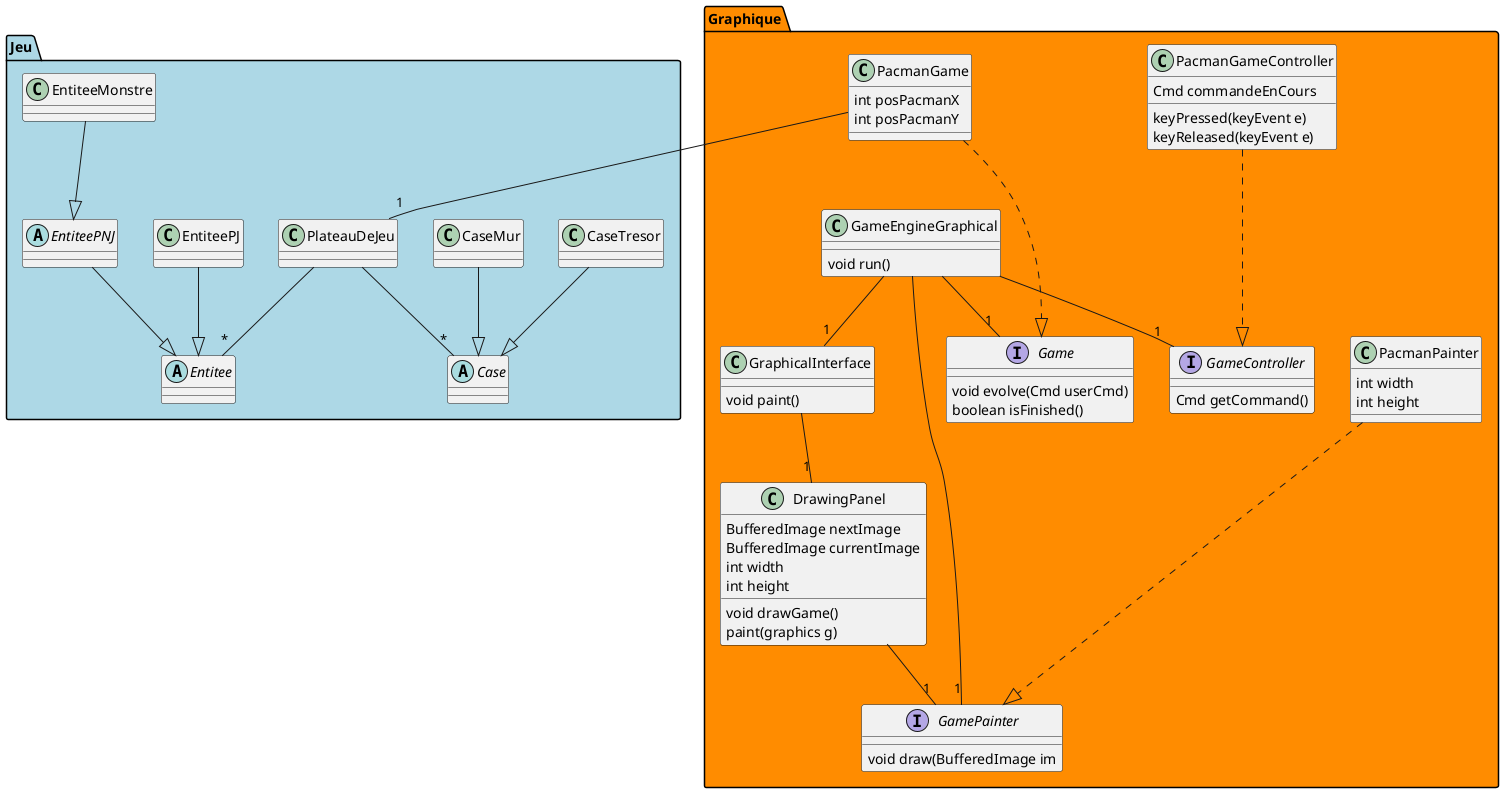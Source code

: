 @startuml

package Jeu #LightBlue{
    abstract class Case
    class CaseTresor
    class CaseMur
    abstract class Entitee
    class EntiteePJ
    abstract class EntiteePNJ
    class EntiteeMonstre
    class PlateauDeJeu{
    }

    CaseTresor --|> Case
    CaseMur --|> Case
    EntiteeMonstre --|> EntiteePNJ
    EntiteePNJ --|> Entitee
    EntiteePJ --|> Entitee

    PlateauDeJeu --"*" Case
    PlateauDeJeu --"*" Entitee
}

package Graphique #DarkOrange{

    interface Game{
        void evolve(Cmd userCmd)
        boolean isFinished()
    }

    class PacmanGame{
        int posPacmanX
        int posPacmanY
    }

    interface GameController{
        Cmd getCommand()
    }

    class PacmanGameController{
        Cmd commandeEnCours
        keyPressed(keyEvent e)
        keyReleased(keyEvent e)
    }

    interface GamePainter{
        void draw(BufferedImage im
    }

    class PacmanPainter{
        int width
        int height
    }

    class DrawingPanel{
        BufferedImage nextImage
        BufferedImage currentImage
        int width
        int height
        void drawGame()
        paint(graphics g)
    }

    class GraphicalInterface{
        void paint()
    }

    class GameEngineGraphical{
        void run()
    }

    PacmanGame -.-|> Game
    PacmanGameController -.-|> GameController
    PacmanPainter -.-|> GamePainter

    DrawingPanel --"1" GamePainter
    GraphicalInterface --"1" DrawingPanel

    GameEngineGraphical --"1" GraphicalInterface
    GameEngineGraphical --"1" Game
    GameEngineGraphical --"1" GameController
    GameEngineGraphical --"1" GamePainter
}

PacmanGame --"1" PlateauDeJeu

@enduml